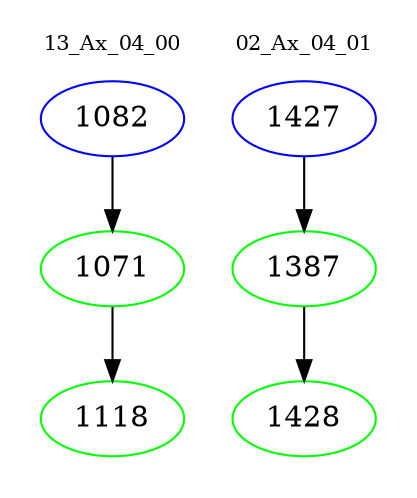 digraph{
subgraph cluster_0 {
color = white
label = "13_Ax_04_00";
fontsize=10;
T0_1082 [label="1082", color="blue"]
T0_1082 -> T0_1071 [color="black"]
T0_1071 [label="1071", color="green"]
T0_1071 -> T0_1118 [color="black"]
T0_1118 [label="1118", color="green"]
}
subgraph cluster_1 {
color = white
label = "02_Ax_04_01";
fontsize=10;
T1_1427 [label="1427", color="blue"]
T1_1427 -> T1_1387 [color="black"]
T1_1387 [label="1387", color="green"]
T1_1387 -> T1_1428 [color="black"]
T1_1428 [label="1428", color="green"]
}
}
